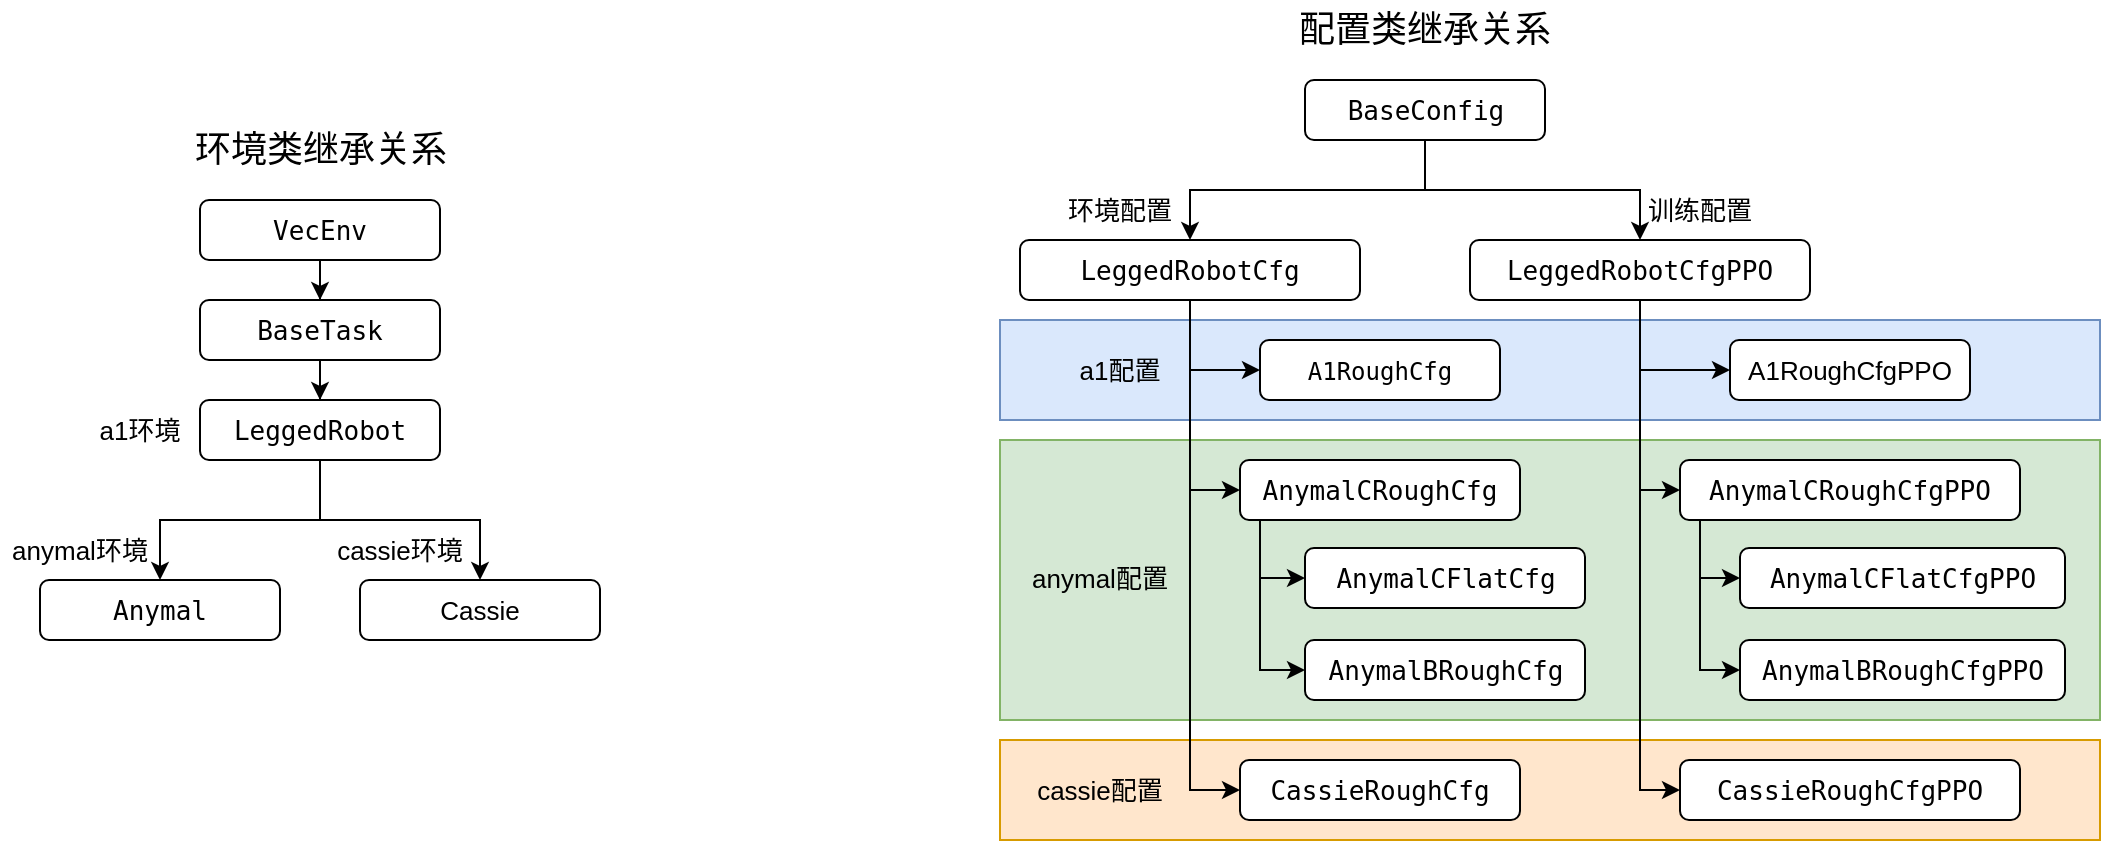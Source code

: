 <mxfile version="26.1.0" pages="2">
  <diagram name="第 1 页" id="lFAaLo7huGlWTIp2Lcyf">
    <mxGraphModel grid="1" page="1" gridSize="10" guides="1" tooltips="1" connect="1" arrows="1" fold="1" pageScale="1" pageWidth="1169" pageHeight="827" math="0" shadow="0">
      <root>
        <mxCell id="0" />
        <mxCell id="1" parent="0" />
        <mxCell id="UPVmFBT0MDqUm_56yAkY-56" value="" style="whiteSpace=wrap;html=1;fillColor=#ffe6cc;strokeColor=#d79b00;" vertex="1" parent="1">
          <mxGeometry x="580" y="380" width="550" height="50" as="geometry" />
        </mxCell>
        <mxCell id="UPVmFBT0MDqUm_56yAkY-54" value="" style="whiteSpace=wrap;html=1;fillColor=#d5e8d4;strokeColor=#82b366;" vertex="1" parent="1">
          <mxGeometry x="580" y="230" width="550" height="140" as="geometry" />
        </mxCell>
        <mxCell id="UPVmFBT0MDqUm_56yAkY-38" value="" style="whiteSpace=wrap;html=1;fillColor=#dae8fc;strokeColor=#6c8ebf;" vertex="1" parent="1">
          <mxGeometry x="580" y="170" width="550" height="50" as="geometry" />
        </mxCell>
        <mxCell id="Xk9EZmTTloKpiQCqurxU-3" value="" style="edgeStyle=orthogonalEdgeStyle;rounded=0;orthogonalLoop=1;jettySize=auto;html=1;" parent="1" source="Xk9EZmTTloKpiQCqurxU-1" target="Xk9EZmTTloKpiQCqurxU-2" edge="1">
          <mxGeometry relative="1" as="geometry" />
        </mxCell>
        <mxCell id="Xk9EZmTTloKpiQCqurxU-1" value="&lt;div&gt;&lt;pre style=&quot;font-family: &amp;quot;JetBrains Mono&amp;quot;, monospace;&quot;&gt;&lt;font style=&quot;color: rgb(0, 0, 0); font-size: 13px;&quot;&gt;VecEnv&lt;/font&gt;&lt;/pre&gt;&lt;/div&gt;" style="rounded=1;whiteSpace=wrap;html=1;" parent="1" vertex="1">
          <mxGeometry x="180" y="110" width="120" height="30" as="geometry" />
        </mxCell>
        <mxCell id="Xk9EZmTTloKpiQCqurxU-5" value="" style="edgeStyle=orthogonalEdgeStyle;rounded=0;orthogonalLoop=1;jettySize=auto;html=1;" parent="1" source="Xk9EZmTTloKpiQCqurxU-2" target="Xk9EZmTTloKpiQCqurxU-4" edge="1">
          <mxGeometry relative="1" as="geometry" />
        </mxCell>
        <mxCell id="Xk9EZmTTloKpiQCqurxU-2" value="&lt;div&gt;&lt;pre style=&quot;font-family: &amp;quot;JetBrains Mono&amp;quot;, monospace; font-size: 9.8pt;&quot;&gt;&lt;span&gt;&lt;font style=&quot;color: rgb(0, 0, 0);&quot;&gt;BaseTask&lt;/font&gt;&lt;/span&gt;&lt;/pre&gt;&lt;/div&gt;" style="whiteSpace=wrap;html=1;rounded=1;" parent="1" vertex="1">
          <mxGeometry x="180" y="160" width="120" height="30" as="geometry" />
        </mxCell>
        <mxCell id="Xk9EZmTTloKpiQCqurxU-9" value="" style="edgeStyle=orthogonalEdgeStyle;rounded=0;orthogonalLoop=1;jettySize=auto;html=1;" parent="1" source="Xk9EZmTTloKpiQCqurxU-4" target="Xk9EZmTTloKpiQCqurxU-8" edge="1">
          <mxGeometry relative="1" as="geometry" />
        </mxCell>
        <mxCell id="Xk9EZmTTloKpiQCqurxU-12" value="" style="edgeStyle=orthogonalEdgeStyle;rounded=0;orthogonalLoop=1;jettySize=auto;html=1;" parent="1" source="Xk9EZmTTloKpiQCqurxU-4" target="Xk9EZmTTloKpiQCqurxU-11" edge="1">
          <mxGeometry relative="1" as="geometry" />
        </mxCell>
        <mxCell id="Xk9EZmTTloKpiQCqurxU-4" value="&lt;div style=&quot;&quot;&gt;&lt;pre style=&quot;font-family: &amp;quot;JetBrains Mono&amp;quot;, monospace;&quot;&gt;&lt;font style=&quot;color: rgb(0, 0, 0); font-size: 13px;&quot;&gt;LeggedRobot&lt;/font&gt;&lt;/pre&gt;&lt;/div&gt;" style="whiteSpace=wrap;html=1;rounded=1;" parent="1" vertex="1">
          <mxGeometry x="180" y="210" width="120" height="30" as="geometry" />
        </mxCell>
        <mxCell id="Xk9EZmTTloKpiQCqurxU-6" value="&lt;font style=&quot;font-size: 18px;&quot;&gt;环境类继承关系&lt;/font&gt;" style="text;strokeColor=none;align=center;fillColor=none;html=1;verticalAlign=middle;whiteSpace=wrap;rounded=0;" parent="1" vertex="1">
          <mxGeometry x="172.5" y="70" width="135" height="30" as="geometry" />
        </mxCell>
        <mxCell id="Xk9EZmTTloKpiQCqurxU-7" value="&lt;font style=&quot;font-size: 13px;&quot;&gt;a1环境&lt;/font&gt;" style="text;strokeColor=none;align=center;fillColor=none;html=1;verticalAlign=middle;whiteSpace=wrap;rounded=0;" parent="1" vertex="1">
          <mxGeometry x="120" y="210" width="60" height="30" as="geometry" />
        </mxCell>
        <mxCell id="Xk9EZmTTloKpiQCqurxU-8" value="&lt;div style=&quot;&quot;&gt;&lt;pre style=&quot;font-family: &amp;quot;JetBrains Mono&amp;quot;, monospace;&quot;&gt;&lt;font style=&quot;color: rgb(0, 0, 0); font-size: 13px;&quot;&gt;Anymal&lt;/font&gt;&lt;/pre&gt;&lt;/div&gt;" style="whiteSpace=wrap;html=1;rounded=1;" parent="1" vertex="1">
          <mxGeometry x="100" y="300" width="120" height="30" as="geometry" />
        </mxCell>
        <mxCell id="Xk9EZmTTloKpiQCqurxU-10" value="&lt;font style=&quot;font-size: 13px;&quot;&gt;anymal环境&lt;/font&gt;" style="text;strokeColor=none;align=center;fillColor=none;html=1;verticalAlign=middle;whiteSpace=wrap;rounded=0;" parent="1" vertex="1">
          <mxGeometry x="80" y="270" width="80" height="30" as="geometry" />
        </mxCell>
        <mxCell id="Xk9EZmTTloKpiQCqurxU-11" value="&lt;font style=&quot;font-size: 13px;&quot;&gt;Cassie&lt;/font&gt;" style="whiteSpace=wrap;html=1;rounded=1;" parent="1" vertex="1">
          <mxGeometry x="260" y="300" width="120" height="30" as="geometry" />
        </mxCell>
        <mxCell id="Xk9EZmTTloKpiQCqurxU-13" value="&lt;font style=&quot;font-size: 13px;&quot;&gt;cassie环境&lt;/font&gt;" style="text;strokeColor=none;align=center;fillColor=none;html=1;verticalAlign=middle;whiteSpace=wrap;rounded=0;" parent="1" vertex="1">
          <mxGeometry x="240" y="270" width="80" height="30" as="geometry" />
        </mxCell>
        <mxCell id="UPVmFBT0MDqUm_56yAkY-1" value="" style="edgeStyle=orthogonalEdgeStyle;rounded=0;orthogonalLoop=1;jettySize=auto;html=1;" edge="1" parent="1" source="UPVmFBT0MDqUm_56yAkY-2" target="UPVmFBT0MDqUm_56yAkY-4">
          <mxGeometry relative="1" as="geometry" />
        </mxCell>
        <mxCell id="UPVmFBT0MDqUm_56yAkY-16" style="edgeStyle=orthogonalEdgeStyle;rounded=0;orthogonalLoop=1;jettySize=auto;html=1;exitX=0.5;exitY=1;exitDx=0;exitDy=0;entryX=0.5;entryY=0;entryDx=0;entryDy=0;" edge="1" parent="1" source="UPVmFBT0MDqUm_56yAkY-2" target="UPVmFBT0MDqUm_56yAkY-14">
          <mxGeometry relative="1" as="geometry" />
        </mxCell>
        <mxCell id="UPVmFBT0MDqUm_56yAkY-2" value="&lt;div&gt;&lt;pre style=&quot;font-family: &amp;quot;JetBrains Mono&amp;quot;, monospace;&quot;&gt;&lt;font style=&quot;color: rgb(0, 0, 0); font-size: 13px;&quot;&gt;BaseConfig&lt;/font&gt;&lt;/pre&gt;&lt;/div&gt;" style="rounded=1;whiteSpace=wrap;html=1;" vertex="1" parent="1">
          <mxGeometry x="732.5" y="50" width="120" height="30" as="geometry" />
        </mxCell>
        <mxCell id="UPVmFBT0MDqUm_56yAkY-24" style="edgeStyle=orthogonalEdgeStyle;rounded=0;orthogonalLoop=1;jettySize=auto;html=1;exitX=0.5;exitY=1;exitDx=0;exitDy=0;entryX=0;entryY=0.5;entryDx=0;entryDy=0;" edge="1" parent="1" source="UPVmFBT0MDqUm_56yAkY-4" target="UPVmFBT0MDqUm_56yAkY-19">
          <mxGeometry relative="1" as="geometry" />
        </mxCell>
        <mxCell id="UPVmFBT0MDqUm_56yAkY-35" style="edgeStyle=orthogonalEdgeStyle;rounded=0;orthogonalLoop=1;jettySize=auto;html=1;exitX=0.5;exitY=1;exitDx=0;exitDy=0;entryX=0;entryY=0.5;entryDx=0;entryDy=0;" edge="1" parent="1" source="UPVmFBT0MDqUm_56yAkY-4" target="UPVmFBT0MDqUm_56yAkY-51">
          <mxGeometry relative="1" as="geometry">
            <mxPoint x="920" y="255.0" as="targetPoint" />
          </mxGeometry>
        </mxCell>
        <mxCell id="UPVmFBT0MDqUm_56yAkY-36" style="edgeStyle=orthogonalEdgeStyle;rounded=0;orthogonalLoop=1;jettySize=auto;html=1;exitX=0.5;exitY=1;exitDx=0;exitDy=0;entryX=0;entryY=0.5;entryDx=0;entryDy=0;" edge="1" parent="1" source="UPVmFBT0MDqUm_56yAkY-4" target="UPVmFBT0MDqUm_56yAkY-34">
          <mxGeometry relative="1" as="geometry" />
        </mxCell>
        <mxCell id="UPVmFBT0MDqUm_56yAkY-4" value="&lt;pre style=&quot;&quot;&gt;&lt;font face=&quot;JetBrains Mono, monospace&quot;&gt;&lt;font style=&quot;font-size: 13px;&quot;&gt;LeggedRobotCfgPPO&lt;/font&gt;&lt;span style=&quot;font-size: 9.8pt;&quot;&gt;&lt;/span&gt;&lt;/font&gt;&lt;/pre&gt;" style="whiteSpace=wrap;html=1;rounded=1;" vertex="1" parent="1">
          <mxGeometry x="815" y="130" width="170" height="30" as="geometry" />
        </mxCell>
        <mxCell id="UPVmFBT0MDqUm_56yAkY-8" value="&lt;font style=&quot;font-size: 18px;&quot;&gt;配置类继承关系&lt;/font&gt;" style="text;strokeColor=none;align=center;fillColor=none;html=1;verticalAlign=middle;whiteSpace=wrap;rounded=0;" vertex="1" parent="1">
          <mxGeometry x="725" y="10" width="135" height="30" as="geometry" />
        </mxCell>
        <mxCell id="UPVmFBT0MDqUm_56yAkY-9" value="&lt;font style=&quot;font-size: 13px;&quot;&gt;a1配置&lt;/font&gt;" style="text;strokeColor=none;align=center;fillColor=none;html=1;verticalAlign=middle;whiteSpace=wrap;rounded=0;" vertex="1" parent="1">
          <mxGeometry x="610" y="180" width="60" height="30" as="geometry" />
        </mxCell>
        <mxCell id="UPVmFBT0MDqUm_56yAkY-11" value="&lt;font style=&quot;font-size: 13px;&quot;&gt;anymal配置&lt;/font&gt;" style="text;strokeColor=none;align=center;fillColor=none;html=1;verticalAlign=middle;whiteSpace=wrap;rounded=0;" vertex="1" parent="1">
          <mxGeometry x="590" y="284" width="80" height="30" as="geometry" />
        </mxCell>
        <mxCell id="UPVmFBT0MDqUm_56yAkY-13" value="&lt;font style=&quot;font-size: 13px;&quot;&gt;cassie配置&lt;/font&gt;" style="text;strokeColor=none;align=center;fillColor=none;html=1;verticalAlign=middle;whiteSpace=wrap;rounded=0;" vertex="1" parent="1">
          <mxGeometry x="590" y="390" width="80" height="30" as="geometry" />
        </mxCell>
        <mxCell id="UPVmFBT0MDqUm_56yAkY-18" style="edgeStyle=orthogonalEdgeStyle;rounded=0;orthogonalLoop=1;jettySize=auto;html=1;exitX=0.5;exitY=1;exitDx=0;exitDy=0;entryX=0;entryY=0.5;entryDx=0;entryDy=0;" edge="1" parent="1" source="UPVmFBT0MDqUm_56yAkY-14" target="UPVmFBT0MDqUm_56yAkY-17">
          <mxGeometry relative="1" as="geometry">
            <mxPoint x="700" y="230" as="targetPoint" />
            <Array as="points">
              <mxPoint x="675" y="195" />
            </Array>
          </mxGeometry>
        </mxCell>
        <mxCell id="UPVmFBT0MDqUm_56yAkY-30" style="edgeStyle=orthogonalEdgeStyle;rounded=0;orthogonalLoop=1;jettySize=auto;html=1;exitX=0.5;exitY=1;exitDx=0;exitDy=0;entryX=0;entryY=0.5;entryDx=0;entryDy=0;" edge="1" parent="1" source="UPVmFBT0MDqUm_56yAkY-14" target="UPVmFBT0MDqUm_56yAkY-29">
          <mxGeometry relative="1" as="geometry" />
        </mxCell>
        <mxCell id="UPVmFBT0MDqUm_56yAkY-37" style="edgeStyle=orthogonalEdgeStyle;rounded=0;orthogonalLoop=1;jettySize=auto;html=1;exitX=0.5;exitY=1;exitDx=0;exitDy=0;entryX=0;entryY=0.5;entryDx=0;entryDy=0;" edge="1" parent="1" source="UPVmFBT0MDqUm_56yAkY-14" target="UPVmFBT0MDqUm_56yAkY-32">
          <mxGeometry relative="1" as="geometry" />
        </mxCell>
        <mxCell id="UPVmFBT0MDqUm_56yAkY-14" value="&lt;pre style=&quot;&quot;&gt;&lt;font style=&quot;font-size: 13px;&quot; face=&quot;JetBrains Mono, monospace&quot;&gt;LeggedRobotCfg&lt;/font&gt;&lt;/pre&gt;" style="whiteSpace=wrap;html=1;rounded=1;" vertex="1" parent="1">
          <mxGeometry x="590" y="130" width="170" height="30" as="geometry" />
        </mxCell>
        <mxCell id="UPVmFBT0MDqUm_56yAkY-17" value="&lt;div style=&quot;&quot;&gt;&lt;pre style=&quot;&quot;&gt;&lt;font face=&quot;JetBrains Mono, monospace&quot;&gt;&lt;font&gt;A1RoughCfg&lt;/font&gt;&lt;span style=&quot;font-size: 9.8pt;&quot;&gt;&lt;/span&gt;&lt;/font&gt;&lt;/pre&gt;&lt;/div&gt;" style="whiteSpace=wrap;html=1;rounded=1;" vertex="1" parent="1">
          <mxGeometry x="710" y="180" width="120" height="30" as="geometry" />
        </mxCell>
        <mxCell id="UPVmFBT0MDqUm_56yAkY-19" value="&lt;font style=&quot;font-size: 13px;&quot;&gt;A1RoughCfgPPO&lt;/font&gt;" style="whiteSpace=wrap;html=1;rounded=1;" vertex="1" parent="1">
          <mxGeometry x="945" y="180" width="120" height="30" as="geometry" />
        </mxCell>
        <mxCell id="UPVmFBT0MDqUm_56yAkY-47" style="edgeStyle=orthogonalEdgeStyle;rounded=0;orthogonalLoop=1;jettySize=auto;html=1;exitX=0.25;exitY=1;exitDx=0;exitDy=0;entryX=0;entryY=0.5;entryDx=0;entryDy=0;" edge="1" parent="1" source="UPVmFBT0MDqUm_56yAkY-29" target="UPVmFBT0MDqUm_56yAkY-40">
          <mxGeometry relative="1" as="geometry">
            <Array as="points">
              <mxPoint x="710" y="270" />
              <mxPoint x="710" y="299" />
            </Array>
          </mxGeometry>
        </mxCell>
        <mxCell id="UPVmFBT0MDqUm_56yAkY-48" style="edgeStyle=orthogonalEdgeStyle;rounded=0;orthogonalLoop=1;jettySize=auto;html=1;exitX=0.25;exitY=1;exitDx=0;exitDy=0;entryX=0;entryY=0.5;entryDx=0;entryDy=0;" edge="1" parent="1" source="UPVmFBT0MDqUm_56yAkY-29" target="UPVmFBT0MDqUm_56yAkY-46">
          <mxGeometry relative="1" as="geometry">
            <Array as="points">
              <mxPoint x="710" y="270" />
              <mxPoint x="710" y="345" />
            </Array>
          </mxGeometry>
        </mxCell>
        <mxCell id="UPVmFBT0MDqUm_56yAkY-29" value="&lt;div style=&quot;&quot;&gt;&lt;pre style=&quot;&quot;&gt;&lt;font style=&quot;font-size: 13px;&quot; face=&quot;JetBrains Mono, monospace&quot;&gt;AnymalCRoughCfg&lt;/font&gt;&lt;/pre&gt;&lt;/div&gt;" style="whiteSpace=wrap;html=1;rounded=1;" vertex="1" parent="1">
          <mxGeometry x="700" y="240" width="140" height="30" as="geometry" />
        </mxCell>
        <mxCell id="UPVmFBT0MDqUm_56yAkY-32" value="&lt;div style=&quot;&quot;&gt;&lt;pre style=&quot;&quot;&gt;&lt;font style=&quot;font-size: 13px;&quot; face=&quot;JetBrains Mono, monospace&quot;&gt;CassieRoughCfg&lt;/font&gt;&lt;/pre&gt;&lt;/div&gt;" style="whiteSpace=wrap;html=1;rounded=1;" vertex="1" parent="1">
          <mxGeometry x="700" y="390" width="140" height="30" as="geometry" />
        </mxCell>
        <mxCell id="UPVmFBT0MDqUm_56yAkY-34" value="&lt;div style=&quot;&quot;&gt;&lt;pre style=&quot;&quot;&gt;&lt;font style=&quot;font-size: 13px;&quot; face=&quot;JetBrains Mono, monospace&quot;&gt;CassieRoughCfgPPO&lt;/font&gt;&lt;/pre&gt;&lt;/div&gt;" style="whiteSpace=wrap;html=1;rounded=1;" vertex="1" parent="1">
          <mxGeometry x="920" y="390" width="170" height="30" as="geometry" />
        </mxCell>
        <mxCell id="UPVmFBT0MDqUm_56yAkY-40" value="&lt;div style=&quot;&quot;&gt;&lt;pre style=&quot;&quot;&gt;&lt;font face=&quot;JetBrains Mono, monospace&quot;&gt;&lt;span style=&quot;font-size: 13px;&quot;&gt;AnymalCFlatCfg&lt;/span&gt;&lt;/font&gt;&lt;/pre&gt;&lt;/div&gt;" style="whiteSpace=wrap;html=1;rounded=1;" vertex="1" parent="1">
          <mxGeometry x="732.5" y="284" width="140" height="30" as="geometry" />
        </mxCell>
        <mxCell id="UPVmFBT0MDqUm_56yAkY-46" value="&lt;div style=&quot;&quot;&gt;&lt;pre style=&quot;&quot;&gt;&lt;font face=&quot;JetBrains Mono, monospace&quot;&gt;&lt;span style=&quot;font-size: 13px;&quot;&gt;AnymalBRoughCfg&lt;/span&gt;&lt;/font&gt;&lt;/pre&gt;&lt;/div&gt;" style="whiteSpace=wrap;html=1;rounded=1;" vertex="1" parent="1">
          <mxGeometry x="732.5" y="330" width="140" height="30" as="geometry" />
        </mxCell>
        <mxCell id="UPVmFBT0MDqUm_56yAkY-49" style="edgeStyle=orthogonalEdgeStyle;rounded=0;orthogonalLoop=1;jettySize=auto;html=1;exitX=0.25;exitY=1;exitDx=0;exitDy=0;entryX=0;entryY=0.5;entryDx=0;entryDy=0;" edge="1" parent="1" source="UPVmFBT0MDqUm_56yAkY-51" target="UPVmFBT0MDqUm_56yAkY-52">
          <mxGeometry relative="1" as="geometry">
            <Array as="points">
              <mxPoint x="930" y="270" />
              <mxPoint x="930" y="299" />
            </Array>
          </mxGeometry>
        </mxCell>
        <mxCell id="UPVmFBT0MDqUm_56yAkY-50" style="edgeStyle=orthogonalEdgeStyle;rounded=0;orthogonalLoop=1;jettySize=auto;html=1;exitX=0.25;exitY=1;exitDx=0;exitDy=0;entryX=0;entryY=0.5;entryDx=0;entryDy=0;" edge="1" parent="1" source="UPVmFBT0MDqUm_56yAkY-51" target="UPVmFBT0MDqUm_56yAkY-53">
          <mxGeometry relative="1" as="geometry">
            <Array as="points">
              <mxPoint x="930" y="270" />
              <mxPoint x="930" y="345" />
            </Array>
          </mxGeometry>
        </mxCell>
        <mxCell id="UPVmFBT0MDqUm_56yAkY-51" value="&lt;div style=&quot;&quot;&gt;&lt;pre style=&quot;&quot;&gt;&lt;pre&gt;&lt;font style=&quot;font-size: 13px;&quot; face=&quot;JetBrains Mono, monospace&quot;&gt;AnymalCRoughCfgPPO&lt;/font&gt;&lt;/pre&gt;&lt;/pre&gt;&lt;/div&gt;" style="whiteSpace=wrap;html=1;rounded=1;" vertex="1" parent="1">
          <mxGeometry x="920" y="240" width="170" height="30" as="geometry" />
        </mxCell>
        <mxCell id="UPVmFBT0MDqUm_56yAkY-52" value="&lt;div style=&quot;&quot;&gt;&lt;pre style=&quot;&quot;&gt;&lt;pre&gt;&lt;font face=&quot;JetBrains Mono, monospace&quot;&gt;&lt;span style=&quot;font-size: 13px;&quot;&gt;AnymalCFlatCfgPPO&lt;/span&gt;&lt;/font&gt;&lt;/pre&gt;&lt;/pre&gt;&lt;/div&gt;" style="whiteSpace=wrap;html=1;rounded=1;" vertex="1" parent="1">
          <mxGeometry x="950" y="284" width="162.5" height="30" as="geometry" />
        </mxCell>
        <mxCell id="UPVmFBT0MDqUm_56yAkY-53" value="&lt;div style=&quot;&quot;&gt;&lt;pre style=&quot;&quot;&gt;&lt;font face=&quot;JetBrains Mono, monospace&quot;&gt;&lt;span style=&quot;font-size: 13px;&quot;&gt;AnymalBRoughCfgPPO&lt;/span&gt;&lt;/font&gt;&lt;/pre&gt;&lt;/div&gt;" style="whiteSpace=wrap;html=1;rounded=1;" vertex="1" parent="1">
          <mxGeometry x="950" y="330" width="162.5" height="30" as="geometry" />
        </mxCell>
        <mxCell id="UPVmFBT0MDqUm_56yAkY-57" value="&lt;font style=&quot;font-size: 13px;&quot;&gt;环境配置&lt;/font&gt;" style="text;strokeColor=none;align=center;fillColor=none;html=1;verticalAlign=middle;whiteSpace=wrap;rounded=0;" vertex="1" parent="1">
          <mxGeometry x="610" y="100" width="60" height="30" as="geometry" />
        </mxCell>
        <mxCell id="UPVmFBT0MDqUm_56yAkY-58" value="&lt;font style=&quot;font-size: 13px;&quot;&gt;训练配置&lt;/font&gt;" style="text;strokeColor=none;align=center;fillColor=none;html=1;verticalAlign=middle;whiteSpace=wrap;rounded=0;" vertex="1" parent="1">
          <mxGeometry x="900" y="100" width="60" height="30" as="geometry" />
        </mxCell>
      </root>
    </mxGraphModel>
  </diagram>
  <diagram id="wDsKJ58vSO4qY52XYKHF" name="第 2 页">
    <mxGraphModel dx="1368" dy="786" grid="1" gridSize="10" guides="1" tooltips="1" connect="1" arrows="1" fold="1" page="1" pageScale="1" pageWidth="1169" pageHeight="827" math="0" shadow="0">
      <root>
        <mxCell id="0" />
        <mxCell id="1" parent="0" />
        <mxCell id="g2Luo5ToEXIqP96zeGXA-1" value="" style="edgeStyle=orthogonalEdgeStyle;rounded=0;orthogonalLoop=1;jettySize=auto;html=1;entryX=0;entryY=0.5;entryDx=0;entryDy=0;" edge="1" parent="1" source="g2Luo5ToEXIqP96zeGXA-4" target="g2Luo5ToEXIqP96zeGXA-6">
          <mxGeometry relative="1" as="geometry" />
        </mxCell>
        <mxCell id="g2Luo5ToEXIqP96zeGXA-2" value="" style="edgeStyle=orthogonalEdgeStyle;rounded=0;orthogonalLoop=1;jettySize=auto;html=1;entryX=0;entryY=0.5;entryDx=0;entryDy=0;" edge="1" parent="1" source="g2Luo5ToEXIqP96zeGXA-4" target="g2Luo5ToEXIqP96zeGXA-7">
          <mxGeometry relative="1" as="geometry" />
        </mxCell>
        <mxCell id="g2Luo5ToEXIqP96zeGXA-3" value="" style="edgeStyle=orthogonalEdgeStyle;rounded=0;orthogonalLoop=1;jettySize=auto;html=1;entryX=0;entryY=0.5;entryDx=0;entryDy=0;" edge="1" parent="1" source="g2Luo5ToEXIqP96zeGXA-4" target="g2Luo5ToEXIqP96zeGXA-8">
          <mxGeometry relative="1" as="geometry" />
        </mxCell>
        <mxCell id="QFjP8TZSBmbJegZ3r8U--3" style="edgeStyle=orthogonalEdgeStyle;rounded=0;orthogonalLoop=1;jettySize=auto;html=1;exitX=1;exitY=0.5;exitDx=0;exitDy=0;entryX=0;entryY=0.5;entryDx=0;entryDy=0;" edge="1" parent="1" source="g2Luo5ToEXIqP96zeGXA-4" target="QFjP8TZSBmbJegZ3r8U--2">
          <mxGeometry relative="1" as="geometry" />
        </mxCell>
        <mxCell id="g2Luo5ToEXIqP96zeGXA-4" value="&lt;div&gt;&lt;pre style=&quot;font-family: &amp;quot;JetBrains Mono&amp;quot;, monospace;&quot;&gt;&lt;font style=&quot;color: rgb(0, 0, 0); font-size: 13px;&quot;&gt;learn()&lt;/font&gt;&lt;/pre&gt;&lt;/div&gt;" style="rounded=1;whiteSpace=wrap;html=1;" vertex="1" parent="1">
          <mxGeometry x="37.5" y="380" width="120" height="30" as="geometry" />
        </mxCell>
        <mxCell id="g2Luo5ToEXIqP96zeGXA-5" value="&lt;span style=&quot;font-size: 18px;&quot;&gt;训练代码流程&lt;/span&gt;" style="text;strokeColor=none;align=center;fillColor=none;html=1;verticalAlign=middle;whiteSpace=wrap;rounded=0;" vertex="1" parent="1">
          <mxGeometry x="30" y="340" width="135" height="30" as="geometry" />
        </mxCell>
        <mxCell id="g2Luo5ToEXIqP96zeGXA-6" value="&lt;div&gt;&lt;pre style=&quot;font-family: &amp;quot;JetBrains Mono&amp;quot;, monospace;&quot;&gt;&lt;font style=&quot;color: rgb(0, 0, 0); font-size: 13px;&quot;&gt;alg.act()&lt;/font&gt;&lt;/pre&gt;&lt;/div&gt;" style="rounded=1;whiteSpace=wrap;html=1;" vertex="1" parent="1">
          <mxGeometry x="207.5" y="250" width="120" height="30" as="geometry" />
        </mxCell>
        <mxCell id="g2Luo5ToEXIqP96zeGXA-7" value="&lt;div&gt;&lt;pre style=&quot;font-family: &amp;quot;JetBrains Mono&amp;quot;, monospace;&quot;&gt;&lt;font style=&quot;color: rgb(0, 0, 0); font-size: 13px;&quot;&gt;env.step()&lt;/font&gt;&lt;/pre&gt;&lt;/div&gt;" style="rounded=1;whiteSpace=wrap;html=1;" vertex="1" parent="1">
          <mxGeometry x="207.5" y="300" width="120" height="30" as="geometry" />
        </mxCell>
        <mxCell id="g2Luo5ToEXIqP96zeGXA-8" value="&lt;div&gt;&lt;pre style=&quot;font-family: &amp;quot;JetBrains Mono&amp;quot;, monospace;&quot;&gt;&lt;font style=&quot;color: rgb(0, 0, 0); font-size: 13px;&quot;&gt;alg.compute_returns()&lt;/font&gt;&lt;/pre&gt;&lt;/div&gt;" style="rounded=1;whiteSpace=wrap;html=1;" vertex="1" parent="1">
          <mxGeometry x="207.5" y="430" width="192.5" height="30" as="geometry" />
        </mxCell>
        <mxCell id="QFjP8TZSBmbJegZ3r8U--2" value="&lt;div&gt;&lt;pre style=&quot;font-family: &amp;quot;JetBrains Mono&amp;quot;, monospace;&quot;&gt;&lt;font style=&quot;color: rgb(0, 0, 0); font-size: 13px;&quot;&gt;alg.update()&lt;/font&gt;&lt;/pre&gt;&lt;/div&gt;" style="rounded=1;whiteSpace=wrap;html=1;" vertex="1" parent="1">
          <mxGeometry x="207.5" y="500" width="192.5" height="30" as="geometry" />
        </mxCell>
      </root>
    </mxGraphModel>
  </diagram>
</mxfile>
